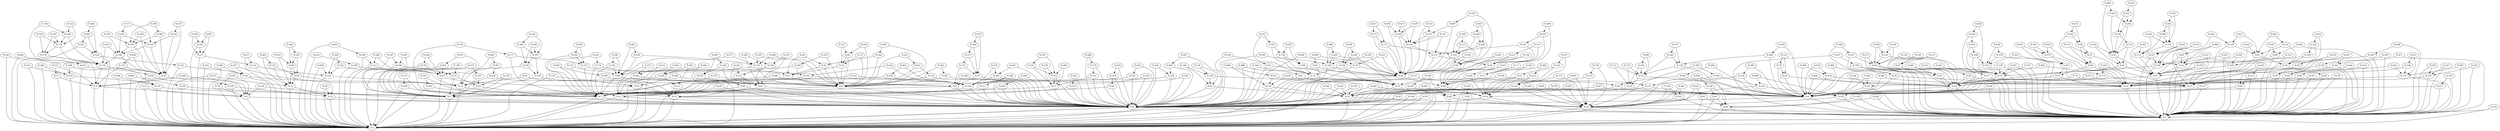 digraph G {
    "N-0";
    "N-1";
    "N-2";
    "N-3";
    "N-4";
    "N-5";
    "N-6";
    "N-7";
    "N-8";
    "N-9";
    "N-10";
    "N-11";
    "N-12";
    "N-13";
    "N-14";
    "N-15";
    "N-16";
    "N-17";
    "N-18";
    "N-19";
    "N-20";
    "N-21";
    "N-22";
    "N-23";
    "N-24";
    "N-25";
    "N-26";
    "N-27";
    "N-28";
    "N-29";
    "N-30";
    "N-31";
    "N-32";
    "N-33";
    "N-34";
    "N-35";
    "N-36";
    "N-37";
    "N-38";
    "N-39";
    "N-40";
    "N-41";
    "N-42";
    "N-43";
    "N-44";
    "N-45";
    "N-46";
    "N-47";
    "N-48";
    "N-49";
    "N-50";
    "N-51";
    "N-52";
    "N-53";
    "N-54";
    "N-55";
    "N-56";
    "N-57";
    "N-58";
    "N-59";
    "N-60";
    "N-61";
    "N-62";
    "N-63";
    "N-64";
    "N-65";
    "N-66";
    "N-67";
    "N-68";
    "N-69";
    "N-70";
    "N-71";
    "N-72";
    "N-73";
    "N-74";
    "N-75";
    "N-76";
    "N-77";
    "N-78";
    "N-79";
    "N-80";
    "N-81";
    "N-82";
    "N-83";
    "N-84";
    "N-85";
    "N-86";
    "N-87";
    "N-88";
    "N-89";
    "N-90";
    "N-91";
    "N-92";
    "N-93";
    "N-94";
    "N-95";
    "N-96";
    "N-97";
    "N-98";
    "N-99";
    "N-100";
    "N-101";
    "N-102";
    "N-103";
    "N-104";
    "N-105";
    "N-106";
    "N-107";
    "N-108";
    "N-109";
    "N-110";
    "N-111";
    "N-112";
    "N-113";
    "N-114";
    "N-115";
    "N-116";
    "N-117";
    "N-118";
    "N-119";
    "N-120";
    "N-121";
    "N-122";
    "N-123";
    "N-124";
    "N-125";
    "N-126";
    "N-127";
    "N-128";
    "N-129";
    "N-130";
    "N-131";
    "N-132";
    "N-133";
    "N-134";
    "N-135";
    "N-136";
    "N-137";
    "N-138";
    "N-139";
    "N-140";
    "N-141";
    "N-142";
    "N-143";
    "N-144";
    "N-145";
    "N-146";
    "N-147";
    "N-148";
    "N-149";
    "N-150";
    "N-151";
    "N-152";
    "N-153";
    "N-154";
    "N-155";
    "N-156";
    "N-157";
    "N-158";
    "N-159";
    "N-160";
    "N-161";
    "N-162";
    "N-163";
    "N-164";
    "N-165";
    "N-166";
    "N-167";
    "N-168";
    "N-169";
    "N-170";
    "N-171";
    "N-172";
    "N-173";
    "N-174";
    "N-175";
    "N-176";
    "N-177";
    "N-178";
    "N-179";
    "N-180";
    "N-181";
    "N-182";
    "N-183";
    "N-184";
    "N-185";
    "N-186";
    "N-187";
    "N-188";
    "N-189";
    "N-190";
    "N-191";
    "N-192";
    "N-193";
    "N-194";
    "N-195";
    "N-196";
    "N-197";
    "N-198";
    "N-199";
    "N-200";
    "N-201";
    "N-202";
    "N-203";
    "N-204";
    "N-205";
    "N-206";
    "N-207";
    "N-208";
    "N-209";
    "N-210";
    "N-211";
    "N-212";
    "N-213";
    "N-214";
    "N-215";
    "N-216";
    "N-217";
    "N-218";
    "N-219";
    "N-220";
    "N-221";
    "N-222";
    "N-223";
    "N-224";
    "N-225";
    "N-226";
    "N-227";
    "N-228";
    "N-229";
    "N-230";
    "N-231";
    "N-232";
    "N-233";
    "N-234";
    "N-235";
    "N-236";
    "N-237";
    "N-238";
    "N-239";
    "N-240";
    "N-241";
    "N-242";
    "N-243";
    "N-244";
    "N-245";
    "N-246";
    "N-247";
    "N-248";
    "N-249";
    "N-250";
    "N-251";
    "N-252";
    "N-253";
    "N-254";
    "N-255";
    "N-256";
    "N-257";
    "N-258";
    "N-259";
    "N-260";
    "N-261";
    "N-262";
    "N-263";
    "N-264";
    "N-265";
    "N-266";
    "N-267";
    "N-268";
    "N-269";
    "N-270";
    "N-271";
    "N-272";
    "N-273";
    "N-274";
    "N-275";
    "N-276";
    "N-277";
    "N-278";
    "N-279";
    "N-280";
    "N-281";
    "N-282";
    "N-283";
    "N-284";
    "N-285";
    "N-286";
    "N-287";
    "N-288";
    "N-289";
    "N-290";
    "N-291";
    "N-292";
    "N-293";
    "N-294";
    "N-295";
    "N-296";
    "N-297";
    "N-298";
    "N-299";
    "N-300";
    "N-301";
    "N-302";
    "N-303";
    "N-304";
    "N-305";
    "N-306";
    "N-307";
    "N-308";
    "N-309";
    "N-310";
    "N-311";
    "N-312";
    "N-313";
    "N-314";
    "N-315";
    "N-316";
    "N-317";
    "N-318";
    "N-319";
    "N-320";
    "N-321";
    "N-322";
    "N-323";
    "N-324";
    "N-325";
    "N-326";
    "N-327";
    "N-328";
    "N-329";
    "N-330";
    "N-331";
    "N-332";
    "N-333";
    "N-334";
    "N-335";
    "N-336";
    "N-337";
    "N-338";
    "N-339";
    "N-340";
    "N-341";
    "N-342";
    "N-343";
    "N-344";
    "N-345";
    "N-346";
    "N-347";
    "N-348";
    "N-349";
    "N-350";
    "N-351";
    "N-352";
    "N-353";
    "N-354";
    "N-355";
    "N-356";
    "N-357";
    "N-358";
    "N-359";
    "N-360";
    "N-361";
    "N-362";
    "N-363";
    "N-364";
    "N-365";
    "N-366";
    "N-367";
    "N-368";
    "N-369";
    "N-370";
    "N-371";
    "N-372";
    "N-373";
    "N-374";
    "N-375";
    "N-376";
    "N-377";
    "N-378";
    "N-379";
    "N-380";
    "N-381";
    "N-382";
    "N-383";
    "N-384";
    "N-385";
    "N-386";
    "N-387";
    "N-388";
    "N-389";
    "N-390";
    "N-391";
    "N-392";
    "N-393";
    "N-394";
    "N-395";
    "N-396";
    "N-397";
    "N-398";
    "N-399";
    "N-400";
    "N-401";
    "N-402";
    "N-403";
    "N-404";
    "N-405";
    "N-406";
    "N-407";
    "N-408";
    "N-409";
    "N-410";
    "N-411";
    "N-412";
    "N-413";
    "N-414";
    "N-415";
    "N-416";
    "N-417";
    "N-418";
    "N-419";
    "N-420";
    "N-421";
    "N-422";
    "N-423";
    "N-424";
    "N-425";
    "N-426";
    "N-427";
    "N-428";
    "N-429";
    "N-430";
    "N-431";
    "N-432";
    "N-433";
    "N-434";
    "N-435";
    "N-436";
    "N-437";
    "N-438";
    "N-439";
    "N-440";
    "N-441";
    "N-442";
    "N-443";
    "N-444";
    "N-445";
    "N-446";
    "N-447";
    "N-448";
    "N-449";
    "N-450";
    "N-451";
    "N-452";
    "N-453";
    "N-454";
    "N-455";
    "N-456";
    "N-457";
    "N-458";
    "N-459";
    "N-460";
    "N-461";
    "N-462";
    "N-463";
    "N-464";
    "N-465";
    "N-466";
    "N-467";
    "N-468";
    "N-469";
    "N-470";
    "N-471";
    "N-472";
    "N-473";
    "N-474";
    "N-475";
    "N-476";
    "N-477";
    "N-478";
    "N-479";
    "N-480";
    "N-481";
    "N-482";
    "N-483";
    "N-484";
    "N-485";
    "N-486";
    "N-487";
    "N-488";
    "N-489";
    "N-490";
    "N-491";
    "N-492";
    "N-493";
    "N-494";
    "N-495";
    "N-496";
    "N-497";
    "N-498";
    "N-499";
    "N-0" -> "N-1";
    "N-0" -> "N-2";
    "N-1" -> "N-0";
    "N-1" -> "N-2";
    "N-2" -> "N-0";
    "N-2" -> "N-1";
    "N-3" -> "N-2";
    "N-3" -> "N-0";
    "N-4" -> "N-3";
    "N-4" -> "N-2";
    "N-5" -> "N-2";
    "N-5" -> "N-0";
    "N-6" -> "N-1";
    "N-6" -> "N-0";
    "N-7" -> "N-2";
    "N-7" -> "N-0";
    "N-8" -> "N-7";
    "N-8" -> "N-0";
    "N-9" -> "N-5";
    "N-9" -> "N-0";
    "N-10" -> "N-6";
    "N-10" -> "N-1";
    "N-11" -> "N-0";
    "N-11" -> "N-2";
    "N-12" -> "N-2";
    "N-12" -> "N-0";
    "N-13" -> "N-2";
    "N-13" -> "N-0";
    "N-14" -> "N-1";
    "N-14" -> "N-0";
    "N-15" -> "N-13";
    "N-15" -> "N-2";
    "N-16" -> "N-1";
    "N-16" -> "N-2";
    "N-17" -> "N-13";
    "N-17" -> "N-0";
    "N-18" -> "N-10";
    "N-18" -> "N-1";
    "N-19" -> "N-3";
    "N-19" -> "N-2";
    "N-20" -> "N-5";
    "N-20" -> "N-0";
    "N-21" -> "N-12";
    "N-21" -> "N-2";
    "N-22" -> "N-16";
    "N-22" -> "N-2";
    "N-23" -> "N-6";
    "N-23" -> "N-1";
    "N-24" -> "N-6";
    "N-24" -> "N-0";
    "N-25" -> "N-23";
    "N-25" -> "N-1";
    "N-26" -> "N-6";
    "N-26" -> "N-1";
    "N-27" -> "N-8";
    "N-27" -> "N-7";
    "N-28" -> "N-23";
    "N-28" -> "N-1";
    "N-29" -> "N-23";
    "N-29" -> "N-6";
    "N-30" -> "N-10";
    "N-30" -> "N-6";
    "N-31" -> "N-20";
    "N-31" -> "N-5";
    "N-32" -> "N-27";
    "N-32" -> "N-8";
    "N-33" -> "N-14";
    "N-33" -> "N-0";
    "N-34" -> "N-6";
    "N-34" -> "N-0";
    "N-35" -> "N-23";
    "N-35" -> "N-1";
    "N-36" -> "N-15";
    "N-36" -> "N-2";
    "N-37" -> "N-6";
    "N-37" -> "N-1";
    "N-38" -> "N-37";
    "N-38" -> "N-1";
    "N-39" -> "N-10";
    "N-39" -> "N-1";
    "N-40" -> "N-35";
    "N-40" -> "N-1";
    "N-41" -> "N-23";
    "N-41" -> "N-1";
    "N-42" -> "N-41";
    "N-42" -> "N-23";
    "N-43" -> "N-27";
    "N-43" -> "N-8";
    "N-44" -> "N-39";
    "N-44" -> "N-10";
    "N-45" -> "N-42";
    "N-45" -> "N-41";
    "N-46" -> "N-16";
    "N-46" -> "N-2";
    "N-47" -> "N-25";
    "N-47" -> "N-23";
    "N-48" -> "N-14";
    "N-48" -> "N-0";
    "N-49" -> "N-48";
    "N-49" -> "N-0";
    "N-50" -> "N-13";
    "N-50" -> "N-2";
    "N-51" -> "N-10";
    "N-51" -> "N-6";
    "N-52" -> "N-41";
    "N-52" -> "N-1";
    "N-53" -> "N-33";
    "N-53" -> "N-14";
    "N-54" -> "N-24";
    "N-54" -> "N-6";
    "N-55" -> "N-4";
    "N-55" -> "N-3";
    "N-56" -> "N-43";
    "N-56" -> "N-27";
    "N-57" -> "N-4";
    "N-57" -> "N-2";
    "N-58" -> "N-2";
    "N-58" -> "N-0";
    "N-59" -> "N-12";
    "N-59" -> "N-2";
    "N-60" -> "N-1";
    "N-60" -> "N-2";
    "N-61" -> "N-60";
    "N-61" -> "N-2";
    "N-62" -> "N-5";
    "N-62" -> "N-0";
    "N-63" -> "N-49";
    "N-63" -> "N-0";
    "N-64" -> "N-23";
    "N-64" -> "N-1";
    "N-65" -> "N-32";
    "N-65" -> "N-8";
    "N-66" -> "N-51";
    "N-66" -> "N-10";
    "N-67" -> "N-11";
    "N-67" -> "N-0";
    "N-68" -> "N-6";
    "N-68" -> "N-0";
    "N-69" -> "N-52";
    "N-69" -> "N-1";
    "N-70" -> "N-49";
    "N-70" -> "N-0";
    "N-71" -> "N-48";
    "N-71" -> "N-14";
    "N-72" -> "N-32";
    "N-72" -> "N-8";
    "N-73" -> "N-37";
    "N-73" -> "N-6";
    "N-74" -> "N-9";
    "N-74" -> "N-0";
    "N-75" -> "N-33";
    "N-75" -> "N-0";
    "N-76" -> "N-38";
    "N-76" -> "N-37";
    "N-77" -> "N-71";
    "N-77" -> "N-48";
    "N-78" -> "N-29";
    "N-78" -> "N-6";
    "N-79" -> "N-3";
    "N-79" -> "N-2";
    "N-80" -> "N-75";
    "N-80" -> "N-33";
    "N-81" -> "N-33";
    "N-81" -> "N-0";
    "N-82" -> "N-22";
    "N-82" -> "N-2";
    "N-83" -> "N-14";
    "N-83" -> "N-1";
    "N-84" -> "N-49";
    "N-84" -> "N-48";
    "N-85" -> "N-49";
    "N-85" -> "N-0";
    "N-86" -> "N-11";
    "N-86" -> "N-0";
    "N-87" -> "N-76";
    "N-87" -> "N-37";
    "N-88" -> "N-8";
    "N-88" -> "N-7";
    "N-89" -> "N-52";
    "N-89" -> "N-41";
    "N-90" -> "N-21";
    "N-90" -> "N-12";
    "N-91" -> "N-15";
    "N-91" -> "N-13";
    "N-92" -> "N-16";
    "N-92" -> "N-2";
    "N-93" -> "N-66";
    "N-93" -> "N-10";
    "N-94" -> "N-93";
    "N-94" -> "N-66";
    "N-95" -> "N-60";
    "N-95" -> "N-2";
    "N-96" -> "N-49";
    "N-96" -> "N-48";
    "N-97" -> "N-50";
    "N-97" -> "N-2";
    "N-98" -> "N-90";
    "N-98" -> "N-21";
    "N-99" -> "N-26";
    "N-99" -> "N-1";
    "N-100" -> "N-82";
    "N-100" -> "N-22";
    "N-101" -> "N-96";
    "N-101" -> "N-49";
    "N-102" -> "N-35";
    "N-102" -> "N-1";
    "N-103" -> "N-16";
    "N-103" -> "N-1";
    "N-104" -> "N-75";
    "N-104" -> "N-0";
    "N-105" -> "N-46";
    "N-105" -> "N-2";
    "N-106" -> "N-7";
    "N-106" -> "N-2";
    "N-107" -> "N-27";
    "N-107" -> "N-7";
    "N-108" -> "N-102";
    "N-108" -> "N-35";
    "N-109" -> "N-7";
    "N-109" -> "N-0";
    "N-110" -> "N-78";
    "N-110" -> "N-29";
    "N-111" -> "N-7";
    "N-111" -> "N-0";
    "N-112" -> "N-54";
    "N-112" -> "N-24";
    "N-113" -> "N-101";
    "N-113" -> "N-96";
    "N-114" -> "N-22";
    "N-114" -> "N-16";
    "N-115" -> "N-6";
    "N-115" -> "N-0";
    "N-116" -> "N-8";
    "N-116" -> "N-0";
    "N-117" -> "N-103";
    "N-117" -> "N-1";
    "N-118" -> "N-50";
    "N-118" -> "N-2";
    "N-119" -> "N-55";
    "N-119" -> "N-4";
    "N-120" -> "N-87";
    "N-120" -> "N-37";
    "N-121" -> "N-13";
    "N-121" -> "N-2";
    "N-122" -> "N-67";
    "N-122" -> "N-11";
    "N-123" -> "N-65";
    "N-123" -> "N-32";
    "N-124" -> "N-12";
    "N-124" -> "N-2";
    "N-125" -> "N-5";
    "N-125" -> "N-2";
    "N-126" -> "N-100";
    "N-126" -> "N-82";
    "N-127" -> "N-47";
    "N-127" -> "N-25";
    "N-128" -> "N-35";
    "N-128" -> "N-1";
    "N-129" -> "N-40";
    "N-129" -> "N-35";
    "N-130" -> "N-55";
    "N-130" -> "N-4";
    "N-131" -> "N-84";
    "N-131" -> "N-49";
    "N-132" -> "N-109";
    "N-132" -> "N-7";
    "N-133" -> "N-54";
    "N-133" -> "N-24";
    "N-134" -> "N-80";
    "N-134" -> "N-75";
    "N-135" -> "N-90";
    "N-135" -> "N-21";
    "N-136" -> "N-22";
    "N-136" -> "N-2";
    "N-137" -> "N-74";
    "N-137" -> "N-9";
    "N-138" -> "N-54";
    "N-138" -> "N-6";
    "N-139" -> "N-35";
    "N-139" -> "N-1";
    "N-140" -> "N-8";
    "N-140" -> "N-7";
    "N-141" -> "N-15";
    "N-141" -> "N-2";
    "N-142" -> "N-103";
    "N-142" -> "N-16";
    "N-143" -> "N-9";
    "N-143" -> "N-5";
    "N-144" -> "N-131";
    "N-144" -> "N-49";
    "N-145" -> "N-36";
    "N-145" -> "N-2";
    "N-146" -> "N-43";
    "N-146" -> "N-8";
    "N-147" -> "N-144";
    "N-147" -> "N-131";
    "N-148" -> "N-100";
    "N-148" -> "N-82";
    "N-149" -> "N-144";
    "N-149" -> "N-49";
    "N-150" -> "N-3";
    "N-150" -> "N-0";
    "N-151" -> "N-17";
    "N-151" -> "N-0";
    "N-152" -> "N-10";
    "N-152" -> "N-1";
    "N-153" -> "N-114";
    "N-153" -> "N-16";
    "N-154" -> "N-84";
    "N-154" -> "N-49";
    "N-155" -> "N-45";
    "N-155" -> "N-42";
    "N-156" -> "N-40";
    "N-156" -> "N-35";
    "N-157" -> "N-20";
    "N-157" -> "N-5";
    "N-158" -> "N-60";
    "N-158" -> "N-1";
    "N-159" -> "N-79";
    "N-159" -> "N-3";
    "N-160" -> "N-143";
    "N-160" -> "N-5";
    "N-161" -> "N-109";
    "N-161" -> "N-7";
    "N-162" -> "N-96";
    "N-162" -> "N-49";
    "N-163" -> "N-53";
    "N-163" -> "N-14";
    "N-164" -> "N-67";
    "N-164" -> "N-11";
    "N-165" -> "N-155";
    "N-165" -> "N-45";
    "N-166" -> "N-26";
    "N-166" -> "N-6";
    "N-167" -> "N-160";
    "N-167" -> "N-143";
    "N-168" -> "N-0";
    "N-168" -> "N-2";
    "N-169" -> "N-65";
    "N-169" -> "N-8";
    "N-170" -> "N-130";
    "N-170" -> "N-4";
    "N-171" -> "N-101";
    "N-171" -> "N-49";
    "N-172" -> "N-114";
    "N-172" -> "N-16";
    "N-173" -> "N-52";
    "N-173" -> "N-41";
    "N-174" -> "N-161";
    "N-174" -> "N-7";
    "N-175" -> "N-37";
    "N-175" -> "N-6";
    "N-176" -> "N-88";
    "N-176" -> "N-8";
    "N-177" -> "N-107";
    "N-177" -> "N-7";
    "N-178" -> "N-170";
    "N-178" -> "N-130";
    "N-179" -> "N-151";
    "N-179" -> "N-0";
    "N-180" -> "N-31";
    "N-180" -> "N-5";
    "N-181" -> "N-37";
    "N-181" -> "N-1";
    "N-182" -> "N-97";
    "N-182" -> "N-2";
    "N-183" -> "N-176";
    "N-183" -> "N-8";
    "N-184" -> "N-48";
    "N-184" -> "N-14";
    "N-185" -> "N-76";
    "N-185" -> "N-37";
    "N-186" -> "N-130";
    "N-186" -> "N-55";
    "N-187" -> "N-180";
    "N-187" -> "N-5";
    "N-188" -> "N-9";
    "N-188" -> "N-0";
    "N-189" -> "N-22";
    "N-189" -> "N-16";
    "N-190" -> "N-115";
    "N-190" -> "N-0";
    "N-191" -> "N-54";
    "N-191" -> "N-24";
    "N-192" -> "N-45";
    "N-192" -> "N-42";
    "N-193" -> "N-125";
    "N-193" -> "N-2";
    "N-194" -> "N-41";
    "N-194" -> "N-1";
    "N-195" -> "N-47";
    "N-195" -> "N-23";
    "N-196" -> "N-49";
    "N-196" -> "N-0";
    "N-197" -> "N-134";
    "N-197" -> "N-75";
    "N-198" -> "N-97";
    "N-198" -> "N-2";
    "N-199" -> "N-25";
    "N-199" -> "N-1";
    "N-200" -> "N-22";
    "N-200" -> "N-2";
    "N-201" -> "N-16";
    "N-201" -> "N-1";
    "N-202" -> "N-95";
    "N-202" -> "N-2";
    "N-203" -> "N-15";
    "N-203" -> "N-13";
    "N-204" -> "N-182";
    "N-204" -> "N-97";
    "N-205" -> "N-186";
    "N-205" -> "N-55";
    "N-206" -> "N-111";
    "N-206" -> "N-0";
    "N-207" -> "N-199";
    "N-207" -> "N-1";
    "N-208" -> "N-101";
    "N-208" -> "N-96";
    "N-209" -> "N-208";
    "N-209" -> "N-101";
    "N-210" -> "N-186";
    "N-210" -> "N-55";
    "N-211" -> "N-28";
    "N-211" -> "N-23";
    "N-212" -> "N-97";
    "N-212" -> "N-2";
    "N-213" -> "N-83";
    "N-213" -> "N-1";
    "N-214" -> "N-13";
    "N-214" -> "N-0";
    "N-215" -> "N-84";
    "N-215" -> "N-49";
    "N-216" -> "N-88";
    "N-216" -> "N-7";
    "N-217" -> "N-103";
    "N-217" -> "N-1";
    "N-218" -> "N-23";
    "N-218" -> "N-6";
    "N-219" -> "N-141";
    "N-219" -> "N-2";
    "N-220" -> "N-115";
    "N-220" -> "N-6";
    "N-221" -> "N-70";
    "N-221" -> "N-49";
    "N-222" -> "N-109";
    "N-222" -> "N-0";
    "N-223" -> "N-114";
    "N-223" -> "N-22";
    "N-224" -> "N-175";
    "N-224" -> "N-37";
    "N-225" -> "N-8";
    "N-225" -> "N-0";
    "N-226" -> "N-109";
    "N-226" -> "N-0";
    "N-227" -> "N-128";
    "N-227" -> "N-1";
    "N-228" -> "N-41";
    "N-228" -> "N-1";
    "N-229" -> "N-75";
    "N-229" -> "N-33";
    "N-230" -> "N-22";
    "N-230" -> "N-2";
    "N-231" -> "N-227";
    "N-231" -> "N-128";
    "N-232" -> "N-57";
    "N-232" -> "N-4";
    "N-233" -> "N-87";
    "N-233" -> "N-76";
    "N-234" -> "N-129";
    "N-234" -> "N-40";
    "N-235" -> "N-144";
    "N-235" -> "N-49";
    "N-236" -> "N-145";
    "N-236" -> "N-2";
    "N-237" -> "N-197";
    "N-237" -> "N-75";
    "N-238" -> "N-61";
    "N-238" -> "N-60";
    "N-239" -> "N-181";
    "N-239" -> "N-1";
    "N-240" -> "N-228";
    "N-240" -> "N-41";
    "N-241" -> "N-35";
    "N-241" -> "N-1";
    "N-242" -> "N-71";
    "N-242" -> "N-14";
    "N-243" -> "N-134";
    "N-243" -> "N-80";
    "N-244" -> "N-109";
    "N-244" -> "N-0";
    "N-245" -> "N-214";
    "N-245" -> "N-0";
    "N-246" -> "N-124";
    "N-246" -> "N-2";
    "N-247" -> "N-181";
    "N-247" -> "N-1";
    "N-248" -> "N-178";
    "N-248" -> "N-130";
    "N-249" -> "N-109";
    "N-249" -> "N-7";
    "N-250" -> "N-210";
    "N-250" -> "N-55";
    "N-251" -> "N-128";
    "N-251" -> "N-1";
    "N-252" -> "N-17";
    "N-252" -> "N-0";
    "N-253" -> "N-21";
    "N-253" -> "N-2";
    "N-254" -> "N-252";
    "N-254" -> "N-17";
    "N-255" -> "N-246";
    "N-255" -> "N-2";
    "N-256" -> "N-201";
    "N-256" -> "N-16";
    "N-257" -> "N-36";
    "N-257" -> "N-15";
    "N-258" -> "N-122";
    "N-258" -> "N-67";
    "N-259" -> "N-41";
    "N-259" -> "N-1";
    "N-260" -> "N-138";
    "N-260" -> "N-54";
    "N-261" -> "N-174";
    "N-261" -> "N-7";
    "N-262" -> "N-173";
    "N-262" -> "N-41";
    "N-263" -> "N-94";
    "N-263" -> "N-66";
    "N-264" -> "N-87";
    "N-264" -> "N-37";
    "N-265" -> "N-97";
    "N-265" -> "N-2";
    "N-266" -> "N-69";
    "N-266" -> "N-1";
    "N-267" -> "N-69";
    "N-267" -> "N-52";
    "N-268" -> "N-4";
    "N-268" -> "N-3";
    "N-269" -> "N-85";
    "N-269" -> "N-49";
    "N-270" -> "N-153";
    "N-270" -> "N-16";
    "N-271" -> "N-219";
    "N-271" -> "N-2";
    "N-272" -> "N-173";
    "N-272" -> "N-52";
    "N-273" -> "N-171";
    "N-273" -> "N-49";
    "N-274" -> "N-93";
    "N-274" -> "N-66";
    "N-275" -> "N-157";
    "N-275" -> "N-5";
    "N-276" -> "N-252";
    "N-276" -> "N-17";
    "N-277" -> "N-23";
    "N-277" -> "N-1";
    "N-278" -> "N-37";
    "N-278" -> "N-1";
    "N-279" -> "N-46";
    "N-279" -> "N-16";
    "N-280" -> "N-272";
    "N-280" -> "N-173";
    "N-281" -> "N-203";
    "N-281" -> "N-15";
    "N-282" -> "N-165";
    "N-282" -> "N-45";
    "N-283" -> "N-280";
    "N-283" -> "N-272";
    "N-284" -> "N-50";
    "N-284" -> "N-13";
    "N-285" -> "N-210";
    "N-285" -> "N-186";
    "N-286" -> "N-9";
    "N-286" -> "N-5";
    "N-287" -> "N-180";
    "N-287" -> "N-5";
    "N-288" -> "N-113";
    "N-288" -> "N-101";
    "N-289" -> "N-205";
    "N-289" -> "N-55";
    "N-290" -> "N-212";
    "N-290" -> "N-2";
    "N-291" -> "N-271";
    "N-291" -> "N-2";
    "N-292" -> "N-107";
    "N-292" -> "N-7";
    "N-293" -> "N-86";
    "N-293" -> "N-11";
    "N-294" -> "N-120";
    "N-294" -> "N-37";
    "N-295" -> "N-149";
    "N-295" -> "N-144";
    "N-296" -> "N-176";
    "N-296" -> "N-8";
    "N-297" -> "N-98";
    "N-297" -> "N-90";
    "N-298" -> "N-193";
    "N-298" -> "N-125";
    "N-299" -> "N-292";
    "N-299" -> "N-107";
    "N-300" -> "N-220";
    "N-300" -> "N-6";
    "N-301" -> "N-236";
    "N-301" -> "N-2";
    "N-302" -> "N-46";
    "N-302" -> "N-2";
    "N-303" -> "N-108";
    "N-303" -> "N-35";
    "N-304" -> "N-167";
    "N-304" -> "N-160";
    "N-305" -> "N-11";
    "N-305" -> "N-2";
    "N-306" -> "N-125";
    "N-306" -> "N-2";
    "N-307" -> "N-228";
    "N-307" -> "N-1";
    "N-308" -> "N-88";
    "N-308" -> "N-8";
    "N-309" -> "N-291";
    "N-309" -> "N-271";
    "N-310" -> "N-217";
    "N-310" -> "N-1";
    "N-311" -> "N-215";
    "N-311" -> "N-84";
    "N-312" -> "N-235";
    "N-312" -> "N-49";
    "N-313" -> "N-106";
    "N-313" -> "N-7";
    "N-314" -> "N-193";
    "N-314" -> "N-2";
    "N-315" -> "N-164";
    "N-315" -> "N-11";
    "N-316" -> "N-248";
    "N-316" -> "N-130";
    "N-317" -> "N-34";
    "N-317" -> "N-0";
    "N-318" -> "N-62";
    "N-318" -> "N-0";
    "N-319" -> "N-22";
    "N-319" -> "N-2";
    "N-320" -> "N-205";
    "N-320" -> "N-186";
    "N-321" -> "N-131";
    "N-321" -> "N-84";
    "N-322" -> "N-248";
    "N-322" -> "N-178";
    "N-323" -> "N-122";
    "N-323" -> "N-67";
    "N-324" -> "N-185";
    "N-324" -> "N-76";
    "N-325" -> "N-186";
    "N-325" -> "N-130";
    "N-326" -> "N-226";
    "N-326" -> "N-0";
    "N-327" -> "N-40";
    "N-327" -> "N-1";
    "N-328" -> "N-293";
    "N-328" -> "N-86";
    "N-329" -> "N-121";
    "N-329" -> "N-2";
    "N-330" -> "N-304";
    "N-330" -> "N-167";
    "N-331" -> "N-258";
    "N-331" -> "N-67";
    "N-332" -> "N-141";
    "N-332" -> "N-15";
    "N-333" -> "N-52";
    "N-333" -> "N-1";
    "N-334" -> "N-177";
    "N-334" -> "N-7";
    "N-335" -> "N-88";
    "N-335" -> "N-7";
    "N-336" -> "N-20";
    "N-336" -> "N-5";
    "N-337" -> "N-35";
    "N-337" -> "N-1";
    "N-338" -> "N-152";
    "N-338" -> "N-10";
    "N-339" -> "N-178";
    "N-339" -> "N-170";
    "N-340" -> "N-193";
    "N-340" -> "N-2";
    "N-341" -> "N-254";
    "N-341" -> "N-252";
    "N-342" -> "N-8";
    "N-342" -> "N-0";
    "N-343" -> "N-255";
    "N-343" -> "N-2";
    "N-344" -> "N-297";
    "N-344" -> "N-98";
    "N-345" -> "N-46";
    "N-345" -> "N-16";
    "N-346" -> "N-229";
    "N-346" -> "N-33";
    "N-347" -> "N-178";
    "N-347" -> "N-170";
    "N-348" -> "N-212";
    "N-348" -> "N-97";
    "N-349" -> "N-272";
    "N-349" -> "N-173";
    "N-350" -> "N-63";
    "N-350" -> "N-0";
    "N-351" -> "N-305";
    "N-351" -> "N-11";
    "N-352" -> "N-102";
    "N-352" -> "N-1";
    "N-353" -> "N-37";
    "N-353" -> "N-6";
    "N-354" -> "N-5";
    "N-354" -> "N-2";
    "N-355" -> "N-2";
    "N-355" -> "N-0";
    "N-356" -> "N-277";
    "N-356" -> "N-23";
    "N-357" -> "N-250";
    "N-357" -> "N-55";
    "N-358" -> "N-332";
    "N-358" -> "N-141";
    "N-359" -> "N-196";
    "N-359" -> "N-49";
    "N-360" -> "N-218";
    "N-360" -> "N-6";
    "N-361" -> "N-51";
    "N-361" -> "N-10";
    "N-362" -> "N-342";
    "N-362" -> "N-8";
    "N-363" -> "N-201";
    "N-363" -> "N-16";
    "N-364" -> "N-109";
    "N-364" -> "N-0";
    "N-365" -> "N-64";
    "N-365" -> "N-1";
    "N-366" -> "N-26";
    "N-366" -> "N-6";
    "N-367" -> "N-6";
    "N-367" -> "N-0";
    "N-368" -> "N-10";
    "N-368" -> "N-6";
    "N-369" -> "N-258";
    "N-369" -> "N-67";
    "N-370" -> "N-364";
    "N-370" -> "N-109";
    "N-371" -> "N-285";
    "N-371" -> "N-210";
    "N-372" -> "N-137";
    "N-372" -> "N-74";
    "N-373" -> "N-40";
    "N-373" -> "N-1";
    "N-374" -> "N-8";
    "N-374" -> "N-7";
    "N-375" -> "N-260";
    "N-375" -> "N-138";
    "N-376" -> "N-2";
    "N-376" -> "N-1";
    "N-377" -> "N-176";
    "N-377" -> "N-88";
    "N-378" -> "N-102";
    "N-378" -> "N-1";
    "N-379" -> "N-361";
    "N-379" -> "N-10";
    "N-380" -> "N-138";
    "N-380" -> "N-6";
    "N-381" -> "N-283";
    "N-381" -> "N-272";
    "N-382" -> "N-167";
    "N-382" -> "N-160";
    "N-383" -> "N-142";
    "N-383" -> "N-16";
    "N-384" -> "N-205";
    "N-384" -> "N-55";
    "N-385" -> "N-152";
    "N-385" -> "N-1";
    "N-386" -> "N-142";
    "N-386" -> "N-103";
    "N-387" -> "N-31";
    "N-387" -> "N-5";
    "N-388" -> "N-327";
    "N-388" -> "N-1";
    "N-389" -> "N-383";
    "N-389" -> "N-16";
    "N-390" -> "N-384";
    "N-390" -> "N-205";
    "N-391" -> "N-379";
    "N-391" -> "N-361";
    "N-392" -> "N-196";
    "N-392" -> "N-0";
    "N-393" -> "N-194";
    "N-393" -> "N-1";
    "N-394" -> "N-372";
    "N-394" -> "N-74";
    "N-395" -> "N-176";
    "N-395" -> "N-88";
    "N-396" -> "N-303";
    "N-396" -> "N-35";
    "N-397" -> "N-329";
    "N-397" -> "N-121";
    "N-398" -> "N-335";
    "N-398" -> "N-88";
    "N-399" -> "N-105";
    "N-399" -> "N-46";
    "N-400" -> "N-191";
    "N-400" -> "N-54";
    "N-401" -> "N-329";
    "N-401" -> "N-2";
    "N-402" -> "N-152";
    "N-402" -> "N-10";
    "N-403" -> "N-282";
    "N-403" -> "N-45";
    "N-404" -> "N-175";
    "N-404" -> "N-6";
    "N-405" -> "N-114";
    "N-405" -> "N-16";
    "N-406" -> "N-64";
    "N-406" -> "N-1";
    "N-407" -> "N-235";
    "N-407" -> "N-49";
    "N-408" -> "N-179";
    "N-408" -> "N-0";
    "N-409" -> "N-141";
    "N-409" -> "N-2";
    "N-410" -> "N-379";
    "N-410" -> "N-10";
    "N-411" -> "N-219";
    "N-411" -> "N-2";
    "N-412" -> "N-136";
    "N-412" -> "N-22";
    "N-413" -> "N-338";
    "N-413" -> "N-152";
    "N-414" -> "N-98";
    "N-414" -> "N-21";
    "N-415" -> "N-198";
    "N-415" -> "N-2";
    "N-416" -> "N-324";
    "N-416" -> "N-76";
    "N-417" -> "N-149";
    "N-417" -> "N-144";
    "N-418" -> "N-99";
    "N-418" -> "N-1";
    "N-419" -> "N-318";
    "N-419" -> "N-0";
    "N-420" -> "N-60";
    "N-420" -> "N-1";
    "N-421" -> "N-282";
    "N-421" -> "N-165";
    "N-422" -> "N-421";
    "N-422" -> "N-282";
    "N-423" -> "N-227";
    "N-423" -> "N-128";
    "N-424" -> "N-161";
    "N-424" -> "N-109";
    "N-425" -> "N-196";
    "N-425" -> "N-49";
    "N-426" -> "N-7";
    "N-426" -> "N-0";
    "N-427" -> "N-120";
    "N-427" -> "N-87";
    "N-428" -> "N-129";
    "N-428" -> "N-40";
    "N-429" -> "N-407";
    "N-429" -> "N-49";
    "N-430" -> "N-119";
    "N-430" -> "N-55";
    "N-431" -> "N-36";
    "N-431" -> "N-2";
    "N-432" -> "N-116";
    "N-432" -> "N-8";
    "N-433" -> "N-379";
    "N-433" -> "N-361";
    "N-434" -> "N-6";
    "N-434" -> "N-1";
    "N-435" -> "N-213";
    "N-435" -> "N-83";
    "N-436" -> "N-378";
    "N-436" -> "N-102";
    "N-437" -> "N-128";
    "N-437" -> "N-1";
    "N-438" -> "N-136";
    "N-438" -> "N-22";
    "N-439" -> "N-380";
    "N-439" -> "N-6";
    "N-440" -> "N-329";
    "N-440" -> "N-2";
    "N-441" -> "N-96";
    "N-441" -> "N-48";
    "N-442" -> "N-146";
    "N-442" -> "N-8";
    "N-443" -> "N-328";
    "N-443" -> "N-293";
    "N-444" -> "N-281";
    "N-444" -> "N-15";
    "N-445" -> "N-34";
    "N-445" -> "N-6";
    "N-446" -> "N-23";
    "N-446" -> "N-6";
    "N-447" -> "N-364";
    "N-447" -> "N-0";
    "N-448" -> "N-307";
    "N-448" -> "N-1";
    "N-449" -> "N-403";
    "N-449" -> "N-45";
    "N-450" -> "N-301";
    "N-450" -> "N-236";
    "N-451" -> "N-432";
    "N-451" -> "N-8";
    "N-452" -> "N-7";
    "N-452" -> "N-0";
    "N-453" -> "N-263";
    "N-453" -> "N-94";
    "N-454" -> "N-92";
    "N-454" -> "N-2";
    "N-455" -> "N-225";
    "N-455" -> "N-0";
    "N-456" -> "N-238";
    "N-456" -> "N-60";
    "N-457" -> "N-273";
    "N-457" -> "N-171";
    "N-458" -> "N-396";
    "N-458" -> "N-35";
    "N-459" -> "N-321";
    "N-459" -> "N-84";
    "N-460" -> "N-70";
    "N-460" -> "N-0";
    "N-461" -> "N-249";
    "N-461" -> "N-109";
    "N-462" -> "N-135";
    "N-462" -> "N-21";
    "N-463" -> "N-395";
    "N-463" -> "N-88";
    "N-464" -> "N-354";
    "N-464" -> "N-2";
    "N-465" -> "N-412";
    "N-465" -> "N-136";
    "N-466" -> "N-255";
    "N-466" -> "N-2";
    "N-467" -> "N-365";
    "N-467" -> "N-64";
    "N-468" -> "N-30";
    "N-468" -> "N-6";
    "N-469" -> "N-452";
    "N-469" -> "N-0";
    "N-470" -> "N-181";
    "N-470" -> "N-1";
    "N-471" -> "N-365";
    "N-471" -> "N-1";
    "N-472" -> "N-184";
    "N-472" -> "N-48";
    "N-473" -> "N-164";
    "N-473" -> "N-11";
    "N-474" -> "N-44";
    "N-474" -> "N-39";
    "N-475" -> "N-265";
    "N-475" -> "N-97";
    "N-476" -> "N-218";
    "N-476" -> "N-6";
    "N-477" -> "N-163";
    "N-477" -> "N-14";
    "N-478" -> "N-308";
    "N-478" -> "N-8";
    "N-479" -> "N-394";
    "N-479" -> "N-74";
    "N-480" -> "N-425";
    "N-480" -> "N-196";
    "N-481" -> "N-450";
    "N-481" -> "N-236";
    "N-482" -> "N-14";
    "N-482" -> "N-0";
    "N-483" -> "N-290";
    "N-483" -> "N-2";
    "N-484" -> "N-223";
    "N-484" -> "N-22";
    "N-485" -> "N-252";
    "N-485" -> "N-17";
    "N-486" -> "N-89";
    "N-486" -> "N-52";
    "N-487" -> "N-291";
    "N-487" -> "N-271";
    "N-488" -> "N-81";
    "N-488" -> "N-0";
    "N-489" -> "N-226";
    "N-489" -> "N-0";
    "N-490" -> "N-140";
    "N-490" -> "N-7";
    "N-491" -> "N-25";
    "N-491" -> "N-23";
    "N-492" -> "N-233";
    "N-492" -> "N-87";
    "N-493" -> "N-209";
    "N-493" -> "N-208";
    "N-494" -> "N-346";
    "N-494" -> "N-229";
    "N-495" -> "N-149";
    "N-495" -> "N-49";
    "N-496" -> "N-36";
    "N-496" -> "N-2";
    "N-497" -> "N-489";
    "N-497" -> "N-0";
    "N-498" -> "N-445";
    "N-498" -> "N-6";
    "N-499" -> "N-459";
    "N-499" -> "N-84";
}
